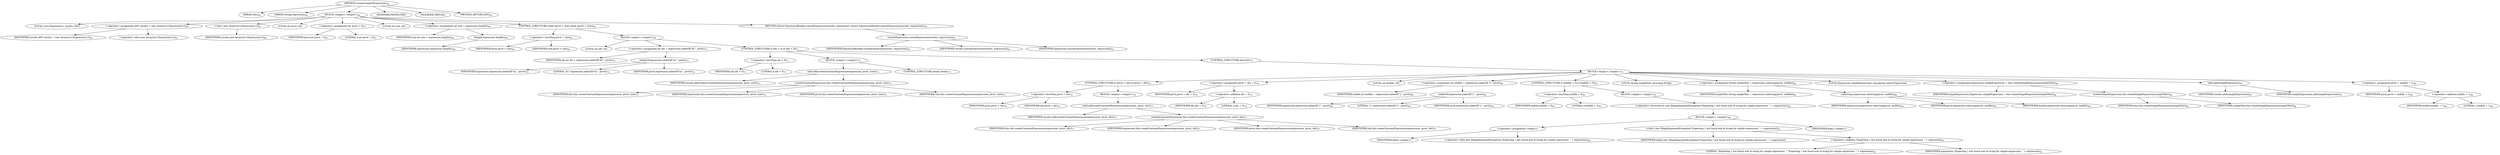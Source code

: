 digraph "createComplexExpression" {  
"90" [label = <(METHOD,createComplexExpression)<SUB>64</SUB>> ]
"13" [label = <(PARAM,this)<SUB>64</SUB>> ]
"91" [label = <(PARAM,String expression)<SUB>64</SUB>> ]
"92" [label = <(BLOCK,&lt;empty&gt;,&lt;empty&gt;)<SUB>64</SUB>> ]
"11" [label = <(LOCAL,List&lt;Expression&gt; results: ANY)> ]
"93" [label = <(&lt;operator&gt;.assignment,ANY results = new ArrayList&lt;Expression&gt;())<SUB>65</SUB>> ]
"94" [label = <(IDENTIFIER,results,ANY results = new ArrayList&lt;Expression&gt;())<SUB>65</SUB>> ]
"95" [label = <(&lt;operator&gt;.alloc,new ArrayList&lt;Expression&gt;())<SUB>65</SUB>> ]
"96" [label = <(&lt;init&gt;,new ArrayList&lt;Expression&gt;())<SUB>65</SUB>> ]
"10" [label = <(IDENTIFIER,results,new ArrayList&lt;Expression&gt;())<SUB>65</SUB>> ]
"97" [label = <(LOCAL,int pivot: int)> ]
"98" [label = <(&lt;operator&gt;.assignment,int pivot = 0)<SUB>67</SUB>> ]
"99" [label = <(IDENTIFIER,pivot,int pivot = 0)<SUB>67</SUB>> ]
"100" [label = <(LITERAL,0,int pivot = 0)<SUB>67</SUB>> ]
"101" [label = <(LOCAL,int size: int)> ]
"102" [label = <(&lt;operator&gt;.assignment,int size = expression.length())<SUB>68</SUB>> ]
"103" [label = <(IDENTIFIER,size,int size = expression.length())<SUB>68</SUB>> ]
"104" [label = <(length,expression.length())<SUB>68</SUB>> ]
"105" [label = <(IDENTIFIER,expression,expression.length())<SUB>68</SUB>> ]
"106" [label = <(CONTROL_STRUCTURE,while (pivot &lt; size),while (pivot &lt; size))<SUB>69</SUB>> ]
"107" [label = <(&lt;operator&gt;.lessThan,pivot &lt; size)<SUB>69</SUB>> ]
"108" [label = <(IDENTIFIER,pivot,pivot &lt; size)<SUB>69</SUB>> ]
"109" [label = <(IDENTIFIER,size,pivot &lt; size)<SUB>69</SUB>> ]
"110" [label = <(BLOCK,&lt;empty&gt;,&lt;empty&gt;)<SUB>69</SUB>> ]
"111" [label = <(LOCAL,int idx: int)> ]
"112" [label = <(&lt;operator&gt;.assignment,int idx = expression.indexOf(&quot;${&quot;, pivot))<SUB>70</SUB>> ]
"113" [label = <(IDENTIFIER,idx,int idx = expression.indexOf(&quot;${&quot;, pivot))<SUB>70</SUB>> ]
"114" [label = <(indexOf,expression.indexOf(&quot;${&quot;, pivot))<SUB>70</SUB>> ]
"115" [label = <(IDENTIFIER,expression,expression.indexOf(&quot;${&quot;, pivot))<SUB>70</SUB>> ]
"116" [label = <(LITERAL,&quot;${&quot;,expression.indexOf(&quot;${&quot;, pivot))<SUB>70</SUB>> ]
"117" [label = <(IDENTIFIER,pivot,expression.indexOf(&quot;${&quot;, pivot))<SUB>70</SUB>> ]
"118" [label = <(CONTROL_STRUCTURE,if (idx &lt; 0),if (idx &lt; 0))<SUB>71</SUB>> ]
"119" [label = <(&lt;operator&gt;.lessThan,idx &lt; 0)<SUB>71</SUB>> ]
"120" [label = <(IDENTIFIER,idx,idx &lt; 0)<SUB>71</SUB>> ]
"121" [label = <(LITERAL,0,idx &lt; 0)<SUB>71</SUB>> ]
"122" [label = <(BLOCK,&lt;empty&gt;,&lt;empty&gt;)<SUB>71</SUB>> ]
"123" [label = <(add,add(createConstantExpression(expression, pivot, size)))<SUB>72</SUB>> ]
"124" [label = <(IDENTIFIER,results,add(createConstantExpression(expression, pivot, size)))<SUB>72</SUB>> ]
"125" [label = <(createConstantExpression,this.createConstantExpression(expression, pivot, size))<SUB>72</SUB>> ]
"12" [label = <(IDENTIFIER,this,this.createConstantExpression(expression, pivot, size))<SUB>72</SUB>> ]
"126" [label = <(IDENTIFIER,expression,this.createConstantExpression(expression, pivot, size))<SUB>72</SUB>> ]
"127" [label = <(IDENTIFIER,pivot,this.createConstantExpression(expression, pivot, size))<SUB>72</SUB>> ]
"128" [label = <(IDENTIFIER,size,this.createConstantExpression(expression, pivot, size))<SUB>72</SUB>> ]
"129" [label = <(CONTROL_STRUCTURE,break;,break;)<SUB>73</SUB>> ]
"130" [label = <(CONTROL_STRUCTURE,else,else)<SUB>75</SUB>> ]
"131" [label = <(BLOCK,&lt;empty&gt;,&lt;empty&gt;)<SUB>75</SUB>> ]
"132" [label = <(CONTROL_STRUCTURE,if (pivot &lt; idx),if (pivot &lt; idx))<SUB>76</SUB>> ]
"133" [label = <(&lt;operator&gt;.lessThan,pivot &lt; idx)<SUB>76</SUB>> ]
"134" [label = <(IDENTIFIER,pivot,pivot &lt; idx)<SUB>76</SUB>> ]
"135" [label = <(IDENTIFIER,idx,pivot &lt; idx)<SUB>76</SUB>> ]
"136" [label = <(BLOCK,&lt;empty&gt;,&lt;empty&gt;)<SUB>76</SUB>> ]
"137" [label = <(add,add(createConstantExpression(expression, pivot, idx)))<SUB>77</SUB>> ]
"138" [label = <(IDENTIFIER,results,add(createConstantExpression(expression, pivot, idx)))<SUB>77</SUB>> ]
"139" [label = <(createConstantExpression,this.createConstantExpression(expression, pivot, idx))<SUB>77</SUB>> ]
"14" [label = <(IDENTIFIER,this,this.createConstantExpression(expression, pivot, idx))<SUB>77</SUB>> ]
"140" [label = <(IDENTIFIER,expression,this.createConstantExpression(expression, pivot, idx))<SUB>77</SUB>> ]
"141" [label = <(IDENTIFIER,pivot,this.createConstantExpression(expression, pivot, idx))<SUB>77</SUB>> ]
"142" [label = <(IDENTIFIER,idx,this.createConstantExpression(expression, pivot, idx))<SUB>77</SUB>> ]
"143" [label = <(&lt;operator&gt;.assignment,pivot = idx + 2)<SUB>79</SUB>> ]
"144" [label = <(IDENTIFIER,pivot,pivot = idx + 2)<SUB>79</SUB>> ]
"145" [label = <(&lt;operator&gt;.addition,idx + 2)<SUB>79</SUB>> ]
"146" [label = <(IDENTIFIER,idx,idx + 2)<SUB>79</SUB>> ]
"147" [label = <(LITERAL,2,idx + 2)<SUB>79</SUB>> ]
"148" [label = <(LOCAL,int endIdx: int)> ]
"149" [label = <(&lt;operator&gt;.assignment,int endIdx = expression.indexOf(&quot;}&quot;, pivot))<SUB>80</SUB>> ]
"150" [label = <(IDENTIFIER,endIdx,int endIdx = expression.indexOf(&quot;}&quot;, pivot))<SUB>80</SUB>> ]
"151" [label = <(indexOf,expression.indexOf(&quot;}&quot;, pivot))<SUB>80</SUB>> ]
"152" [label = <(IDENTIFIER,expression,expression.indexOf(&quot;}&quot;, pivot))<SUB>80</SUB>> ]
"153" [label = <(LITERAL,&quot;}&quot;,expression.indexOf(&quot;}&quot;, pivot))<SUB>80</SUB>> ]
"154" [label = <(IDENTIFIER,pivot,expression.indexOf(&quot;}&quot;, pivot))<SUB>80</SUB>> ]
"155" [label = <(CONTROL_STRUCTURE,if (endIdx &lt; 0),if (endIdx &lt; 0))<SUB>81</SUB>> ]
"156" [label = <(&lt;operator&gt;.lessThan,endIdx &lt; 0)<SUB>81</SUB>> ]
"157" [label = <(IDENTIFIER,endIdx,endIdx &lt; 0)<SUB>81</SUB>> ]
"158" [label = <(LITERAL,0,endIdx &lt; 0)<SUB>81</SUB>> ]
"159" [label = <(BLOCK,&lt;empty&gt;,&lt;empty&gt;)<SUB>81</SUB>> ]
"160" [label = <(&lt;operator&gt;.throw,throw new IllegalArgumentException(&quot;Expecting } but found end of string for simple expression: &quot; + expression);)<SUB>82</SUB>> ]
"161" [label = <(BLOCK,&lt;empty&gt;,&lt;empty&gt;)<SUB>82</SUB>> ]
"162" [label = <(&lt;operator&gt;.assignment,&lt;empty&gt;)> ]
"163" [label = <(IDENTIFIER,$obj2,&lt;empty&gt;)> ]
"164" [label = <(&lt;operator&gt;.alloc,new IllegalArgumentException(&quot;Expecting } but found end of string for simple expression: &quot; + expression))<SUB>82</SUB>> ]
"165" [label = <(&lt;init&gt;,new IllegalArgumentException(&quot;Expecting } but found end of string for simple expression: &quot; + expression))<SUB>82</SUB>> ]
"166" [label = <(IDENTIFIER,$obj2,new IllegalArgumentException(&quot;Expecting } but found end of string for simple expression: &quot; + expression))> ]
"167" [label = <(&lt;operator&gt;.addition,&quot;Expecting } but found end of string for simple expression: &quot; + expression)<SUB>82</SUB>> ]
"168" [label = <(LITERAL,&quot;Expecting } but found end of string for simple expression: &quot;,&quot;Expecting } but found end of string for simple expression: &quot; + expression)<SUB>82</SUB>> ]
"169" [label = <(IDENTIFIER,expression,&quot;Expecting } but found end of string for simple expression: &quot; + expression)<SUB>82</SUB>> ]
"170" [label = <(IDENTIFIER,$obj2,&lt;empty&gt;)> ]
"171" [label = <(LOCAL,String simpleText: java.lang.String)> ]
"172" [label = <(&lt;operator&gt;.assignment,String simpleText = expression.substring(pivot, endIdx))<SUB>84</SUB>> ]
"173" [label = <(IDENTIFIER,simpleText,String simpleText = expression.substring(pivot, endIdx))<SUB>84</SUB>> ]
"174" [label = <(substring,expression.substring(pivot, endIdx))<SUB>84</SUB>> ]
"175" [label = <(IDENTIFIER,expression,expression.substring(pivot, endIdx))<SUB>84</SUB>> ]
"176" [label = <(IDENTIFIER,pivot,expression.substring(pivot, endIdx))<SUB>84</SUB>> ]
"177" [label = <(IDENTIFIER,endIdx,expression.substring(pivot, endIdx))<SUB>84</SUB>> ]
"178" [label = <(LOCAL,Expression simpleExpression: org.apache.camel.Expression)> ]
"179" [label = <(&lt;operator&gt;.assignment,Expression simpleExpression = this.createSimpleExpression(simpleText))<SUB>86</SUB>> ]
"180" [label = <(IDENTIFIER,simpleExpression,Expression simpleExpression = this.createSimpleExpression(simpleText))<SUB>86</SUB>> ]
"181" [label = <(createSimpleExpression,this.createSimpleExpression(simpleText))<SUB>86</SUB>> ]
"15" [label = <(IDENTIFIER,this,this.createSimpleExpression(simpleText))<SUB>86</SUB>> ]
"182" [label = <(IDENTIFIER,simpleText,this.createSimpleExpression(simpleText))<SUB>86</SUB>> ]
"183" [label = <(add,add(simpleExpression))<SUB>87</SUB>> ]
"184" [label = <(IDENTIFIER,results,add(simpleExpression))<SUB>87</SUB>> ]
"185" [label = <(IDENTIFIER,simpleExpression,add(simpleExpression))<SUB>87</SUB>> ]
"186" [label = <(&lt;operator&gt;.assignment,pivot = endIdx + 1)<SUB>88</SUB>> ]
"187" [label = <(IDENTIFIER,pivot,pivot = endIdx + 1)<SUB>88</SUB>> ]
"188" [label = <(&lt;operator&gt;.addition,endIdx + 1)<SUB>88</SUB>> ]
"189" [label = <(IDENTIFIER,endIdx,endIdx + 1)<SUB>88</SUB>> ]
"190" [label = <(LITERAL,1,endIdx + 1)<SUB>88</SUB>> ]
"191" [label = <(RETURN,return ExpressionBuilder.concatExpression(results, expression);,return ExpressionBuilder.concatExpression(results, expression);)<SUB>91</SUB>> ]
"192" [label = <(concatExpression,concatExpression(results, expression))<SUB>91</SUB>> ]
"193" [label = <(IDENTIFIER,ExpressionBuilder,concatExpression(results, expression))<SUB>91</SUB>> ]
"194" [label = <(IDENTIFIER,results,concatExpression(results, expression))<SUB>91</SUB>> ]
"195" [label = <(IDENTIFIER,expression,concatExpression(results, expression))<SUB>91</SUB>> ]
"196" [label = <(MODIFIER,PROTECTED)> ]
"197" [label = <(MODIFIER,VIRTUAL)> ]
"198" [label = <(METHOD_RETURN,ANY)<SUB>64</SUB>> ]
  "90" -> "13" 
  "90" -> "91" 
  "90" -> "92" 
  "90" -> "196" 
  "90" -> "197" 
  "90" -> "198" 
  "92" -> "11" 
  "92" -> "93" 
  "92" -> "96" 
  "92" -> "97" 
  "92" -> "98" 
  "92" -> "101" 
  "92" -> "102" 
  "92" -> "106" 
  "92" -> "191" 
  "93" -> "94" 
  "93" -> "95" 
  "96" -> "10" 
  "98" -> "99" 
  "98" -> "100" 
  "102" -> "103" 
  "102" -> "104" 
  "104" -> "105" 
  "106" -> "107" 
  "106" -> "110" 
  "107" -> "108" 
  "107" -> "109" 
  "110" -> "111" 
  "110" -> "112" 
  "110" -> "118" 
  "112" -> "113" 
  "112" -> "114" 
  "114" -> "115" 
  "114" -> "116" 
  "114" -> "117" 
  "118" -> "119" 
  "118" -> "122" 
  "118" -> "130" 
  "119" -> "120" 
  "119" -> "121" 
  "122" -> "123" 
  "122" -> "129" 
  "123" -> "124" 
  "123" -> "125" 
  "125" -> "12" 
  "125" -> "126" 
  "125" -> "127" 
  "125" -> "128" 
  "130" -> "131" 
  "131" -> "132" 
  "131" -> "143" 
  "131" -> "148" 
  "131" -> "149" 
  "131" -> "155" 
  "131" -> "171" 
  "131" -> "172" 
  "131" -> "178" 
  "131" -> "179" 
  "131" -> "183" 
  "131" -> "186" 
  "132" -> "133" 
  "132" -> "136" 
  "133" -> "134" 
  "133" -> "135" 
  "136" -> "137" 
  "137" -> "138" 
  "137" -> "139" 
  "139" -> "14" 
  "139" -> "140" 
  "139" -> "141" 
  "139" -> "142" 
  "143" -> "144" 
  "143" -> "145" 
  "145" -> "146" 
  "145" -> "147" 
  "149" -> "150" 
  "149" -> "151" 
  "151" -> "152" 
  "151" -> "153" 
  "151" -> "154" 
  "155" -> "156" 
  "155" -> "159" 
  "156" -> "157" 
  "156" -> "158" 
  "159" -> "160" 
  "160" -> "161" 
  "161" -> "162" 
  "161" -> "165" 
  "161" -> "170" 
  "162" -> "163" 
  "162" -> "164" 
  "165" -> "166" 
  "165" -> "167" 
  "167" -> "168" 
  "167" -> "169" 
  "172" -> "173" 
  "172" -> "174" 
  "174" -> "175" 
  "174" -> "176" 
  "174" -> "177" 
  "179" -> "180" 
  "179" -> "181" 
  "181" -> "15" 
  "181" -> "182" 
  "183" -> "184" 
  "183" -> "185" 
  "186" -> "187" 
  "186" -> "188" 
  "188" -> "189" 
  "188" -> "190" 
  "191" -> "192" 
  "192" -> "193" 
  "192" -> "194" 
  "192" -> "195" 
}
